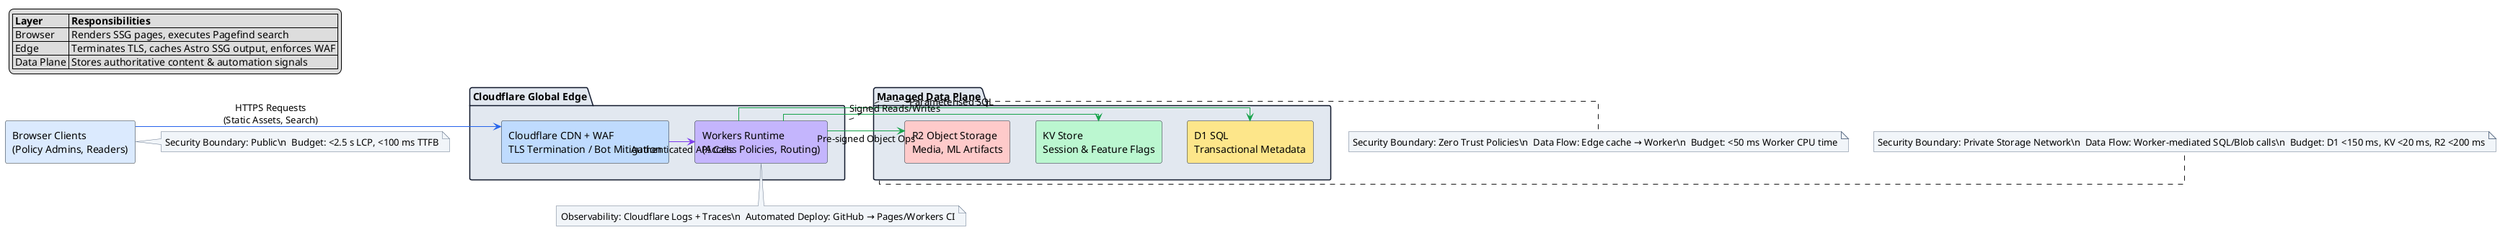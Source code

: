 @startuml SystemContext
skinparam handwritten false
skinparam linetype ortho
skinparam shadowing false
skinparam rectangle {
  BorderColor #1f2933
  BackgroundColor #f8fafc
}
skinparam package {
  BorderColor #0f172a
  BackgroundColor #e2e8f0
}
skinparam note {
  BorderColor #64748b
  BackgroundColor #f1f5f9
}

rectangle "Browser Clients\n(Policy Admins, Readers)" as Browser #dbeafe
package "Cloudflare Global Edge" as Edge {
  rectangle "Cloudflare CDN + WAF\nTLS Termination / Bot Mitigation" as CDN #bfdbfe
  rectangle "Workers Runtime\n(Access Policies, Routing)" as Workers #c4b5fd
}
package "Managed Data Plane" as DataPlane {
  rectangle "D1 SQL\nTransactional Metadata" as D1 #fde68a
  rectangle "KV Store\nSession & Feature Flags" as KV #bbf7d0
  rectangle "R2 Object Storage\nMedia, ML Artifacts" as R2 #fecaca
}

Browser -[#2563eb]> CDN : HTTPS Requests\n(Static Assets, Search)
CDN -[#7c3aed]> Workers : Authenticated API Calls
Workers -[#16a34a]> D1 : Parameterised SQL
Workers -[#16a34a]> KV : Signed Reads/Writes
Workers -[#16a34a]> R2 : Pre-signed Object Ops

note right of Browser
  Security Boundary: Public\n  Budget: <2.5 s LCP, <100 ms TTFB
end note

note right of Edge
  Security Boundary: Zero Trust Policies\n  Data Flow: Edge cache → Worker\n  Budget: <50 ms Worker CPU time
end note

note right of DataPlane
  Security Boundary: Private Storage Network\n  Data Flow: Worker-mediated SQL/Blob calls\n  Budget: D1 <150 ms, KV <20 ms, R2 <200 ms
end note

note bottom of Workers
  Observability: Cloudflare Logs + Traces\n  Automated Deploy: GitHub → Pages/Workers CI
end note

legend top left
  |= Layer |= Responsibilities |
  | Browser | Renders SSG pages, executes Pagefind search |
  | Edge | Terminates TLS, caches Astro SSG output, enforces WAF |
  | Data Plane | Stores authoritative content & automation signals |
end legend

@enduml
